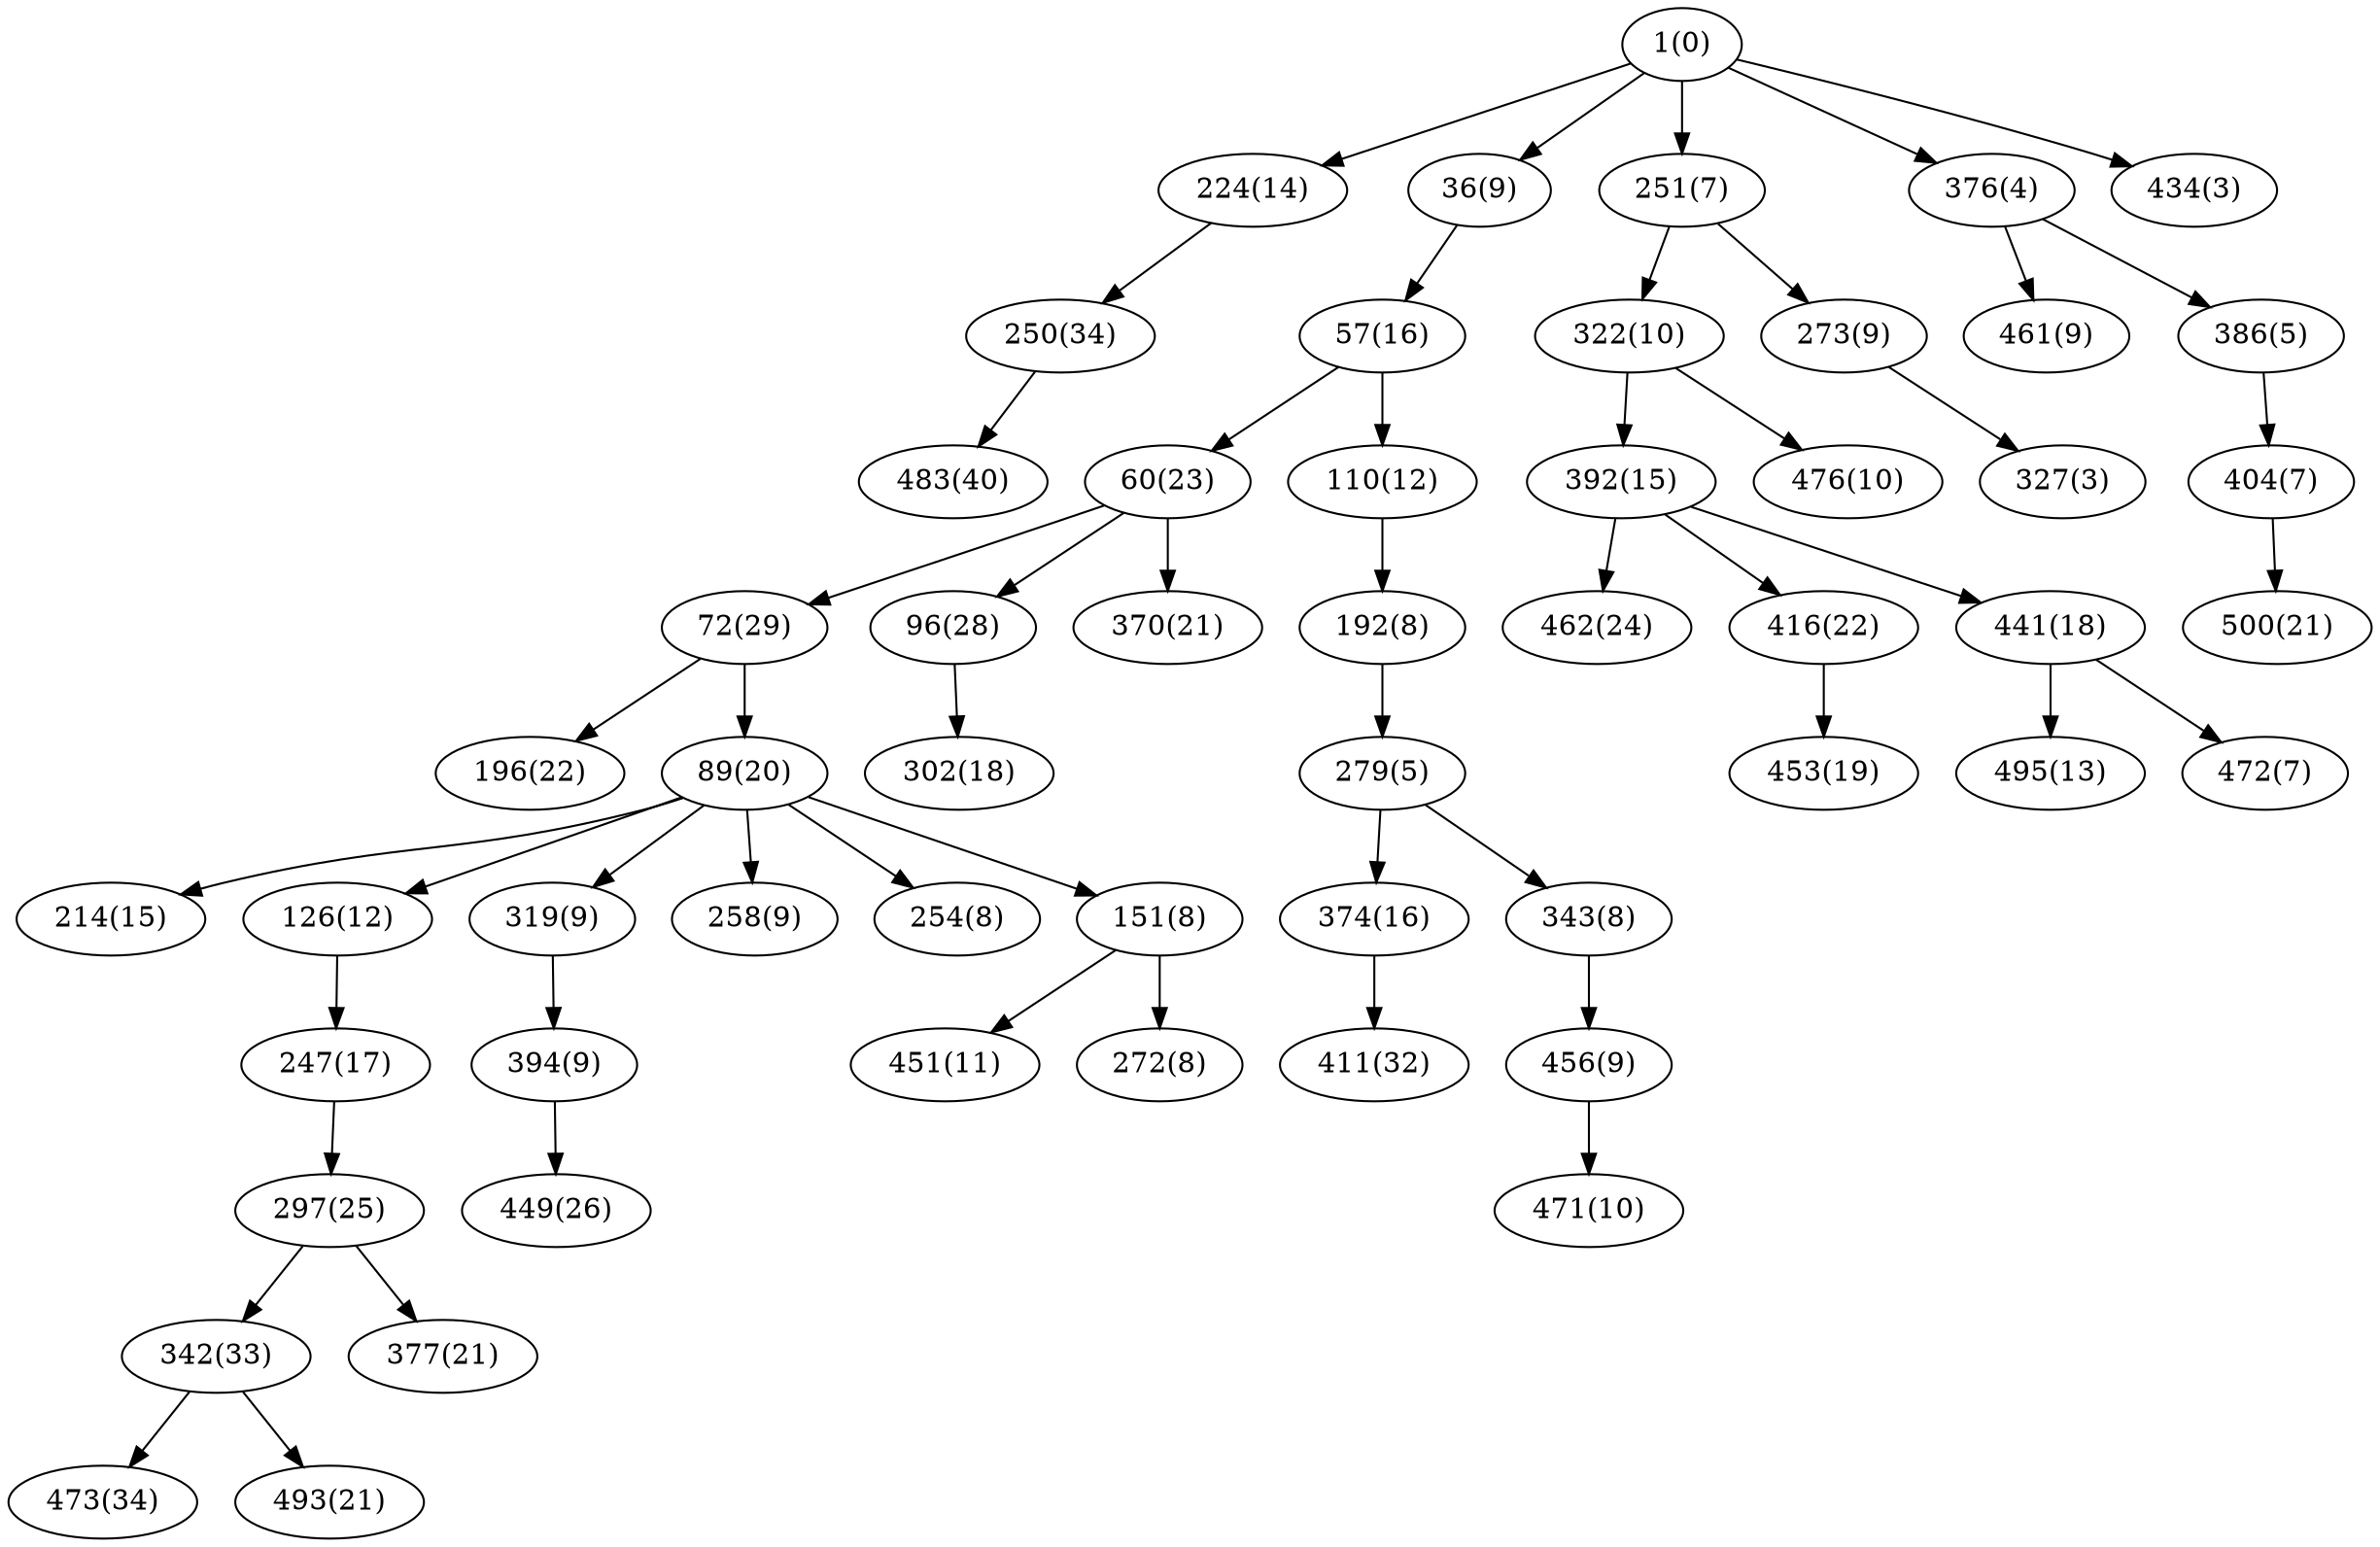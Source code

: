 digraph sample {
1 [label="1(0)"];
483 [label="483(40)"];
473 [label="473(34)"];
493 [label="493(21)"];
342 [label="342(33)"];
250 [label="250(34)"];
449 [label="449(26)"];
411 [label="411(32)"];
377 [label="377(21)"];
297 [label="297(25)"];
247 [label="247(17)"];
451 [label="451(11)"];
196 [label="196(22)"];
214 [label="214(15)"];
394 [label="394(9)"];
272 [label="272(8)"];
126 [label="126(12)"];
319 [label="319(9)"];
258 [label="258(9)"];
254 [label="254(8)"];
151 [label="151(8)"];
89 [label="89(20)"];
72 [label="72(29)"];
302 [label="302(18)"];
96 [label="96(28)"];
370 [label="370(21)"];
60 [label="60(23)"];
500 [label="500(21)"];
374 [label="374(16)"];
224 [label="224(14)"];
462 [label="462(24)"];
453 [label="453(19)"];
416 [label="416(22)"];
495 [label="495(13)"];
472 [label="472(7)"];
441 [label="441(18)"];
392 [label="392(15)"];
471 [label="471(10)"];
456 [label="456(9)"];
343 [label="343(8)"];
279 [label="279(5)"];
192 [label="192(8)"];
110 [label="110(12)"];
57 [label="57(16)"];
36 [label="36(9)"];
476 [label="476(10)"];
322 [label="322(10)"];
327 [label="327(3)"];
273 [label="273(9)"];
251 [label="251(7)"];
404 [label="404(7)"];
461 [label="461(9)"];
386 [label="386(5)"];
376 [label="376(4)"];
434 [label="434(3)"];
1 -> 36[color="black"];
1 -> 224[color="black"];
1 -> 251[color="black"];
1 -> 376[color="black"];
1 -> 434[color="black"];
36 -> 57[color="black"];
57 -> 60[color="black"];
57 -> 110[color="black"];
60 -> 72[color="black"];
60 -> 96[color="black"];
60 -> 370[color="black"];
72 -> 89[color="black"];
72 -> 196[color="black"];
89 -> 126[color="black"];
89 -> 151[color="black"];
89 -> 214[color="black"];
89 -> 254[color="black"];
89 -> 258[color="black"];
89 -> 319[color="black"];
96 -> 302[color="black"];
110 -> 192[color="black"];
126 -> 247[color="black"];
151 -> 272[color="black"];
151 -> 451[color="black"];
192 -> 279[color="black"];
224 -> 250[color="black"];
247 -> 297[color="black"];
250 -> 483[color="black"];
251 -> 273[color="black"];
251 -> 322[color="black"];
273 -> 327[color="black"];
279 -> 343[color="black"];
279 -> 374[color="black"];
297 -> 342[color="black"];
297 -> 377[color="black"];
319 -> 394[color="black"];
322 -> 392[color="black"];
322 -> 476[color="black"];
342 -> 473[color="black"];
342 -> 493[color="black"];
343 -> 456[color="black"];
374 -> 411[color="black"];
376 -> 386[color="black"];
376 -> 461[color="black"];
386 -> 404[color="black"];
392 -> 416[color="black"];
392 -> 441[color="black"];
392 -> 462[color="black"];
394 -> 449[color="black"];
404 -> 500[color="black"];
416 -> 453[color="black"];
441 -> 472[color="black"];
441 -> 495[color="black"];
456 -> 471[color="black"];
}